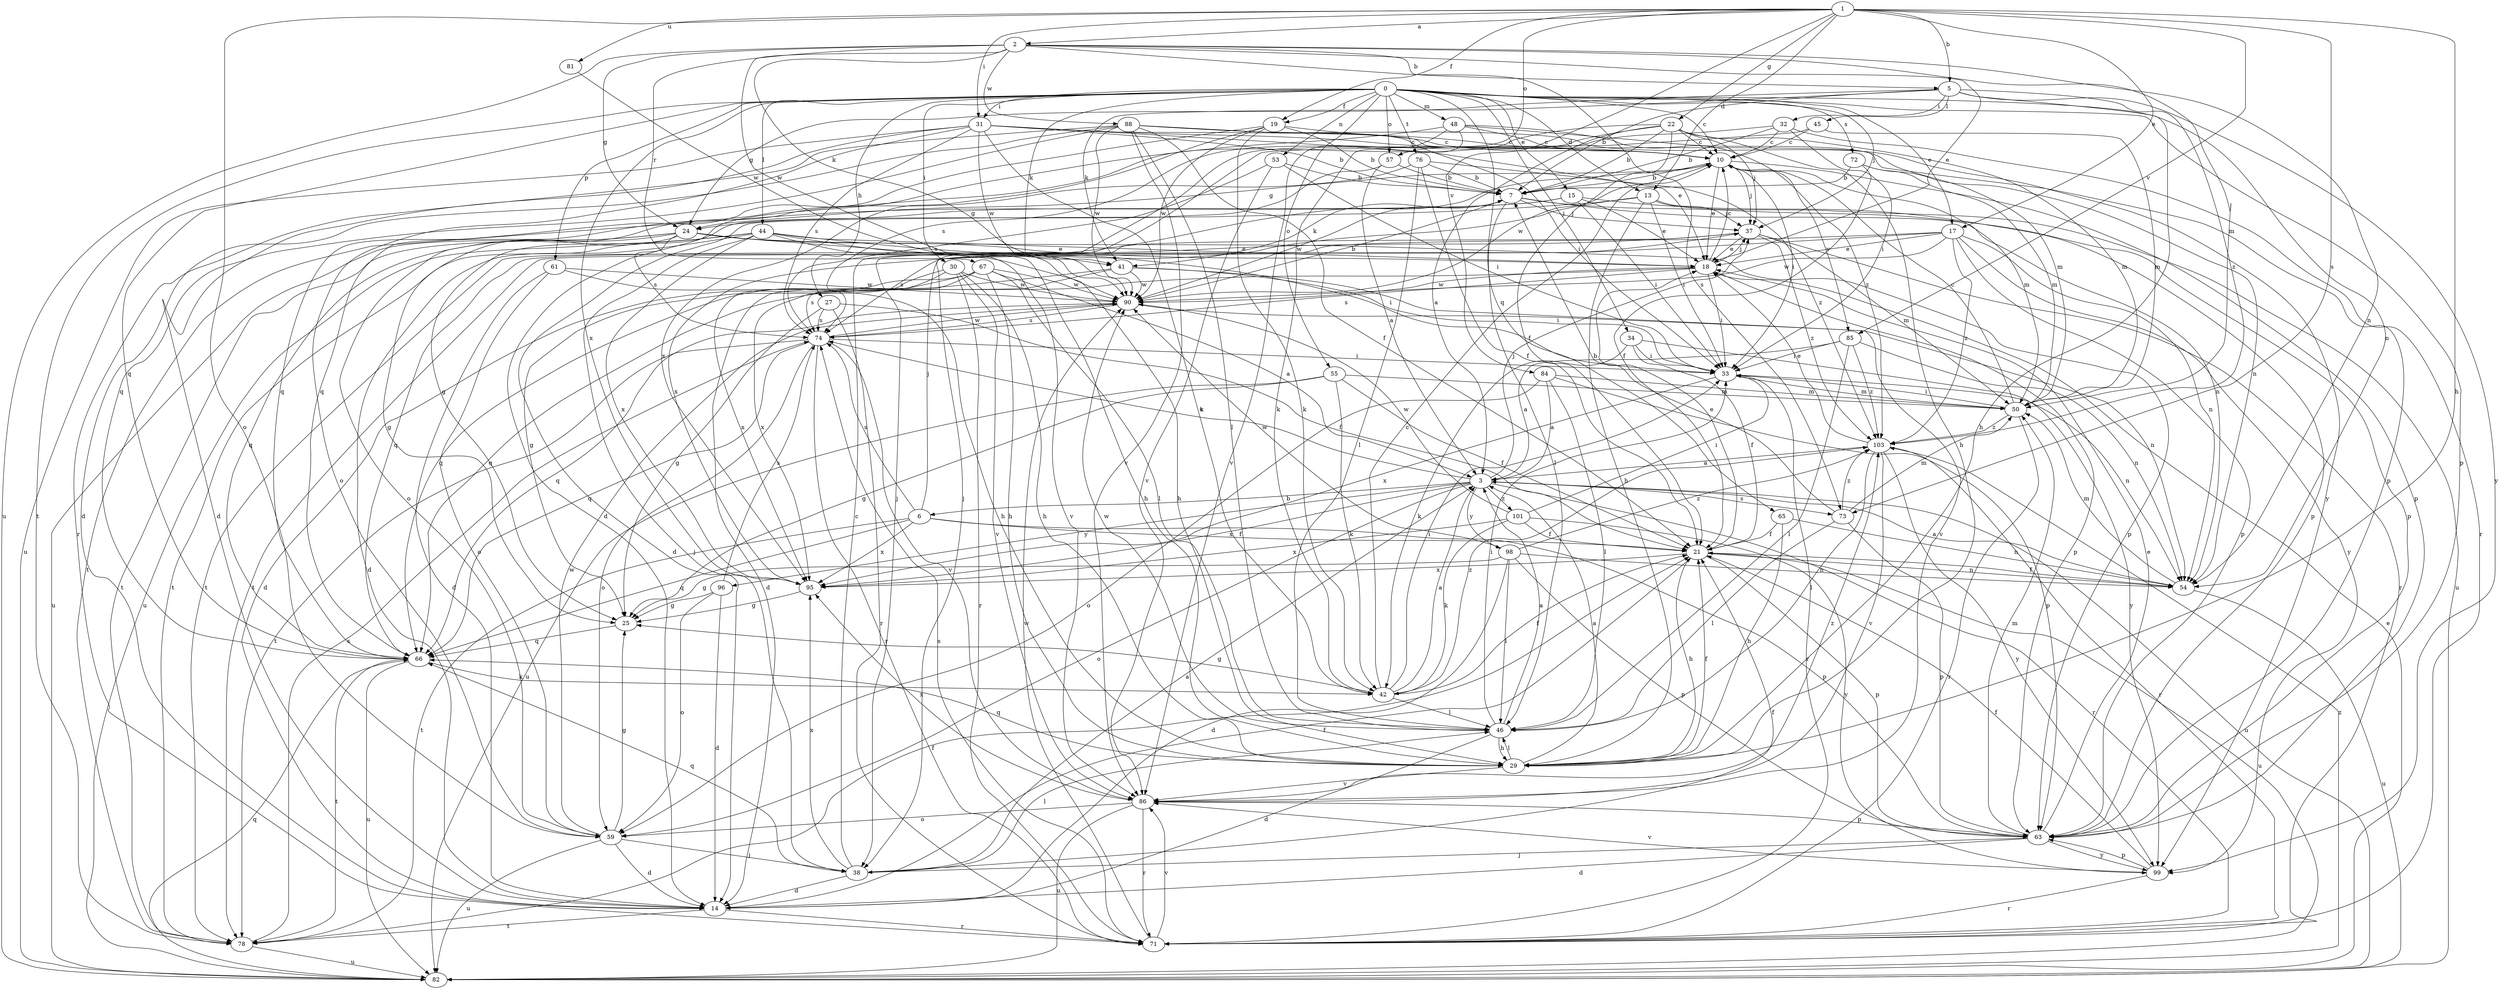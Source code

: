 strict digraph  {
0;
1;
2;
3;
5;
6;
7;
10;
13;
14;
15;
17;
18;
19;
21;
22;
24;
25;
27;
29;
30;
31;
32;
33;
34;
37;
38;
41;
42;
44;
45;
46;
48;
50;
53;
54;
55;
57;
59;
61;
63;
65;
66;
67;
71;
72;
73;
74;
76;
78;
81;
82;
84;
85;
86;
88;
90;
95;
96;
98;
99;
101;
103;
0 -> 10  [label=c];
0 -> 13  [label=d];
0 -> 15  [label=e];
0 -> 17  [label=e];
0 -> 19  [label=f];
0 -> 27  [label=h];
0 -> 30  [label=i];
0 -> 31  [label=i];
0 -> 34  [label=j];
0 -> 37  [label=j];
0 -> 41  [label=k];
0 -> 44  [label=l];
0 -> 48  [label=m];
0 -> 53  [label=n];
0 -> 54  [label=n];
0 -> 55  [label=o];
0 -> 57  [label=o];
0 -> 61  [label=p];
0 -> 63  [label=p];
0 -> 65  [label=q];
0 -> 66  [label=q];
0 -> 72  [label=s];
0 -> 76  [label=t];
0 -> 78  [label=t];
0 -> 95  [label=x];
1 -> 2  [label=a];
1 -> 5  [label=b];
1 -> 13  [label=d];
1 -> 17  [label=e];
1 -> 19  [label=f];
1 -> 22  [label=g];
1 -> 29  [label=h];
1 -> 31  [label=i];
1 -> 57  [label=o];
1 -> 59  [label=o];
1 -> 73  [label=s];
1 -> 81  [label=u];
1 -> 84  [label=v];
1 -> 85  [label=v];
2 -> 5  [label=b];
2 -> 18  [label=e];
2 -> 24  [label=g];
2 -> 41  [label=k];
2 -> 50  [label=m];
2 -> 54  [label=n];
2 -> 67  [label=r];
2 -> 73  [label=s];
2 -> 82  [label=u];
2 -> 88  [label=w];
2 -> 90  [label=w];
3 -> 6  [label=b];
3 -> 37  [label=j];
3 -> 59  [label=o];
3 -> 71  [label=r];
3 -> 73  [label=s];
3 -> 74  [label=s];
3 -> 82  [label=u];
3 -> 95  [label=x];
3 -> 96  [label=y];
3 -> 98  [label=y];
3 -> 101  [label=z];
5 -> 7  [label=b];
5 -> 24  [label=g];
5 -> 29  [label=h];
5 -> 32  [label=i];
5 -> 41  [label=k];
5 -> 45  [label=l];
5 -> 99  [label=y];
5 -> 103  [label=z];
6 -> 21  [label=f];
6 -> 37  [label=j];
6 -> 63  [label=p];
6 -> 66  [label=q];
6 -> 74  [label=s];
6 -> 78  [label=t];
6 -> 95  [label=x];
7 -> 37  [label=j];
7 -> 41  [label=k];
7 -> 46  [label=l];
7 -> 54  [label=n];
7 -> 63  [label=p];
7 -> 90  [label=w];
10 -> 7  [label=b];
10 -> 18  [label=e];
10 -> 24  [label=g];
10 -> 33  [label=i];
10 -> 37  [label=j];
10 -> 50  [label=m];
10 -> 63  [label=p];
10 -> 85  [label=v];
10 -> 90  [label=w];
13 -> 14  [label=d];
13 -> 29  [label=h];
13 -> 33  [label=i];
13 -> 37  [label=j];
13 -> 82  [label=u];
13 -> 95  [label=x];
14 -> 21  [label=f];
14 -> 71  [label=r];
14 -> 78  [label=t];
15 -> 18  [label=e];
15 -> 24  [label=g];
15 -> 33  [label=i];
15 -> 63  [label=p];
15 -> 78  [label=t];
17 -> 18  [label=e];
17 -> 54  [label=n];
17 -> 63  [label=p];
17 -> 74  [label=s];
17 -> 78  [label=t];
17 -> 90  [label=w];
17 -> 99  [label=y];
17 -> 103  [label=z];
18 -> 10  [label=c];
18 -> 33  [label=i];
18 -> 37  [label=j];
18 -> 63  [label=p];
18 -> 66  [label=q];
18 -> 74  [label=s];
18 -> 90  [label=w];
19 -> 7  [label=b];
19 -> 10  [label=c];
19 -> 42  [label=k];
19 -> 66  [label=q];
19 -> 90  [label=w];
19 -> 95  [label=x];
21 -> 18  [label=e];
21 -> 29  [label=h];
21 -> 54  [label=n];
21 -> 63  [label=p];
21 -> 82  [label=u];
21 -> 95  [label=x];
22 -> 3  [label=a];
22 -> 7  [label=b];
22 -> 10  [label=c];
22 -> 21  [label=f];
22 -> 29  [label=h];
22 -> 37  [label=j];
22 -> 50  [label=m];
22 -> 66  [label=q];
22 -> 74  [label=s];
24 -> 18  [label=e];
24 -> 25  [label=g];
24 -> 29  [label=h];
24 -> 63  [label=p];
24 -> 66  [label=q];
24 -> 74  [label=s];
24 -> 78  [label=t];
24 -> 82  [label=u];
25 -> 66  [label=q];
27 -> 21  [label=f];
27 -> 25  [label=g];
27 -> 71  [label=r];
27 -> 74  [label=s];
29 -> 3  [label=a];
29 -> 21  [label=f];
29 -> 46  [label=l];
29 -> 66  [label=q];
29 -> 86  [label=v];
30 -> 25  [label=g];
30 -> 29  [label=h];
30 -> 71  [label=r];
30 -> 86  [label=v];
30 -> 90  [label=w];
30 -> 95  [label=x];
31 -> 7  [label=b];
31 -> 10  [label=c];
31 -> 14  [label=d];
31 -> 18  [label=e];
31 -> 42  [label=k];
31 -> 59  [label=o];
31 -> 63  [label=p];
31 -> 74  [label=s];
31 -> 82  [label=u];
31 -> 90  [label=w];
32 -> 7  [label=b];
32 -> 10  [label=c];
32 -> 33  [label=i];
32 -> 38  [label=j];
32 -> 71  [label=r];
33 -> 50  [label=m];
33 -> 54  [label=n];
33 -> 71  [label=r];
33 -> 95  [label=x];
34 -> 21  [label=f];
34 -> 33  [label=i];
34 -> 42  [label=k];
34 -> 99  [label=y];
37 -> 18  [label=e];
37 -> 50  [label=m];
37 -> 66  [label=q];
37 -> 71  [label=r];
37 -> 78  [label=t];
37 -> 103  [label=z];
38 -> 3  [label=a];
38 -> 10  [label=c];
38 -> 14  [label=d];
38 -> 21  [label=f];
38 -> 46  [label=l];
38 -> 66  [label=q];
38 -> 95  [label=x];
41 -> 14  [label=d];
41 -> 33  [label=i];
41 -> 86  [label=v];
41 -> 90  [label=w];
41 -> 95  [label=x];
42 -> 3  [label=a];
42 -> 10  [label=c];
42 -> 21  [label=f];
42 -> 25  [label=g];
42 -> 33  [label=i];
42 -> 46  [label=l];
42 -> 103  [label=z];
44 -> 14  [label=d];
44 -> 18  [label=e];
44 -> 29  [label=h];
44 -> 33  [label=i];
44 -> 38  [label=j];
44 -> 78  [label=t];
44 -> 82  [label=u];
44 -> 86  [label=v];
44 -> 95  [label=x];
45 -> 10  [label=c];
45 -> 38  [label=j];
45 -> 50  [label=m];
46 -> 3  [label=a];
46 -> 14  [label=d];
46 -> 29  [label=h];
46 -> 33  [label=i];
46 -> 90  [label=w];
48 -> 10  [label=c];
48 -> 14  [label=d];
48 -> 42  [label=k];
48 -> 50  [label=m];
48 -> 86  [label=v];
48 -> 103  [label=z];
50 -> 10  [label=c];
50 -> 33  [label=i];
50 -> 71  [label=r];
50 -> 103  [label=z];
53 -> 7  [label=b];
53 -> 33  [label=i];
53 -> 74  [label=s];
53 -> 86  [label=v];
54 -> 3  [label=a];
54 -> 21  [label=f];
54 -> 50  [label=m];
54 -> 82  [label=u];
55 -> 21  [label=f];
55 -> 25  [label=g];
55 -> 42  [label=k];
55 -> 50  [label=m];
55 -> 82  [label=u];
57 -> 3  [label=a];
57 -> 7  [label=b];
57 -> 25  [label=g];
59 -> 14  [label=d];
59 -> 25  [label=g];
59 -> 38  [label=j];
59 -> 82  [label=u];
59 -> 90  [label=w];
61 -> 14  [label=d];
61 -> 29  [label=h];
61 -> 59  [label=o];
61 -> 90  [label=w];
63 -> 14  [label=d];
63 -> 18  [label=e];
63 -> 38  [label=j];
63 -> 50  [label=m];
63 -> 99  [label=y];
65 -> 21  [label=f];
65 -> 29  [label=h];
65 -> 54  [label=n];
66 -> 42  [label=k];
66 -> 78  [label=t];
66 -> 82  [label=u];
67 -> 3  [label=a];
67 -> 14  [label=d];
67 -> 29  [label=h];
67 -> 46  [label=l];
67 -> 66  [label=q];
67 -> 74  [label=s];
67 -> 90  [label=w];
71 -> 74  [label=s];
71 -> 86  [label=v];
71 -> 90  [label=w];
72 -> 7  [label=b];
72 -> 21  [label=f];
72 -> 50  [label=m];
72 -> 54  [label=n];
73 -> 7  [label=b];
73 -> 46  [label=l];
73 -> 50  [label=m];
73 -> 63  [label=p];
73 -> 103  [label=z];
74 -> 33  [label=i];
74 -> 59  [label=o];
74 -> 66  [label=q];
74 -> 71  [label=r];
74 -> 78  [label=t];
74 -> 86  [label=v];
74 -> 90  [label=w];
76 -> 7  [label=b];
76 -> 21  [label=f];
76 -> 46  [label=l];
76 -> 59  [label=o];
76 -> 103  [label=z];
78 -> 21  [label=f];
78 -> 74  [label=s];
78 -> 82  [label=u];
81 -> 90  [label=w];
82 -> 18  [label=e];
82 -> 66  [label=q];
82 -> 103  [label=z];
84 -> 3  [label=a];
84 -> 46  [label=l];
84 -> 50  [label=m];
84 -> 59  [label=o];
84 -> 63  [label=p];
85 -> 3  [label=a];
85 -> 33  [label=i];
85 -> 46  [label=l];
85 -> 54  [label=n];
85 -> 103  [label=z];
86 -> 59  [label=o];
86 -> 63  [label=p];
86 -> 71  [label=r];
86 -> 82  [label=u];
86 -> 95  [label=x];
86 -> 103  [label=z];
88 -> 10  [label=c];
88 -> 14  [label=d];
88 -> 21  [label=f];
88 -> 33  [label=i];
88 -> 46  [label=l];
88 -> 66  [label=q];
88 -> 71  [label=r];
88 -> 86  [label=v];
88 -> 90  [label=w];
88 -> 99  [label=y];
90 -> 7  [label=b];
90 -> 54  [label=n];
90 -> 66  [label=q];
90 -> 74  [label=s];
95 -> 25  [label=g];
96 -> 14  [label=d];
96 -> 25  [label=g];
96 -> 59  [label=o];
96 -> 74  [label=s];
98 -> 14  [label=d];
98 -> 25  [label=g];
98 -> 46  [label=l];
98 -> 54  [label=n];
98 -> 63  [label=p];
98 -> 90  [label=w];
98 -> 103  [label=z];
99 -> 21  [label=f];
99 -> 63  [label=p];
99 -> 71  [label=r];
99 -> 86  [label=v];
101 -> 21  [label=f];
101 -> 33  [label=i];
101 -> 42  [label=k];
101 -> 90  [label=w];
101 -> 95  [label=x];
101 -> 99  [label=y];
103 -> 3  [label=a];
103 -> 18  [label=e];
103 -> 46  [label=l];
103 -> 71  [label=r];
103 -> 86  [label=v];
103 -> 99  [label=y];
}
